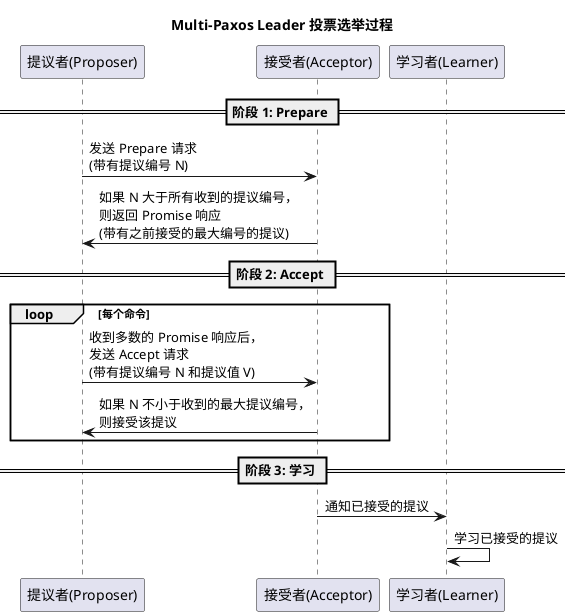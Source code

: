 @startuml
title Multi-Paxos Leader 投票选举过程

participant "提议者(Proposer)" as Proposer
participant "接受者(Acceptor)" as Acceptor
participant "学习者(Learner)" as Learner

== 阶段 1: Prepare ==
Proposer -> Acceptor: 发送 Prepare 请求\n(带有提议编号 N)
Acceptor -> Proposer: 如果 N 大于所有收到的提议编号，\n则返回 Promise 响应\n(带有之前接受的最大编号的提议)

== 阶段 2: Accept ==
loop 每个命令
    Proposer -> Acceptor: 收到多数的 Promise 响应后，\n发送 Accept 请求\n(带有提议编号 N 和提议值 V)
    Acceptor -> Proposer: 如果 N 不小于收到的最大提议编号，\n则接受该提议
end

== 阶段 3: 学习 ==
Acceptor -> Learner: 通知已接受的提议
Learner -> Learner: 学习已接受的提议

@enduml
